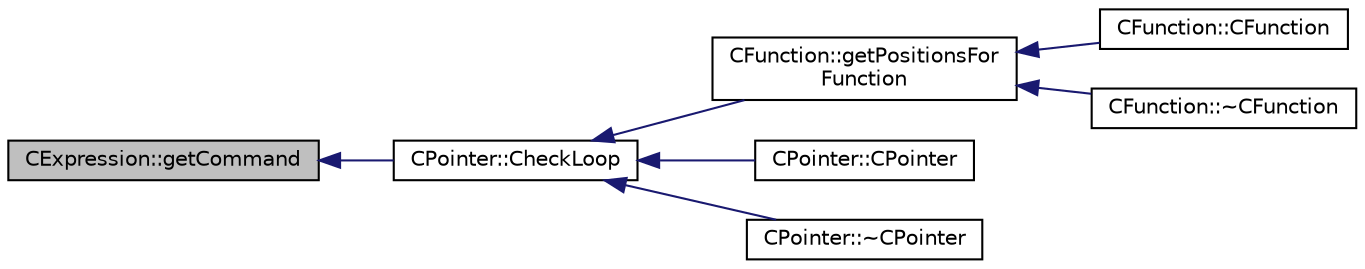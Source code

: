 digraph "CExpression::getCommand"
{
  edge [fontname="Helvetica",fontsize="10",labelfontname="Helvetica",labelfontsize="10"];
  node [fontname="Helvetica",fontsize="10",shape=record];
  rankdir="LR";
  Node1 [label="CExpression::getCommand",height=0.2,width=0.4,color="black", fillcolor="grey75", style="filled", fontcolor="black"];
  Node1 -> Node2 [dir="back",color="midnightblue",fontsize="10",style="solid",fontname="Helvetica"];
  Node2 [label="CPointer::CheckLoop",height=0.2,width=0.4,color="black", fillcolor="white", style="filled",URL="$classCPointer.html#a840d1c1bb985accb3e5d3bcc51c19aef"];
  Node2 -> Node3 [dir="back",color="midnightblue",fontsize="10",style="solid",fontname="Helvetica"];
  Node3 [label="CFunction::getPositionsFor\lFunction",height=0.2,width=0.4,color="black", fillcolor="white", style="filled",URL="$classCFunction.html#a6221a461183979abcd9c8e64b039e7a1"];
  Node3 -> Node4 [dir="back",color="midnightblue",fontsize="10",style="solid",fontname="Helvetica"];
  Node4 [label="CFunction::CFunction",height=0.2,width=0.4,color="black", fillcolor="white", style="filled",URL="$classCFunction.html#a13a7dfd477b00be3499c1dd1644fc072"];
  Node3 -> Node5 [dir="back",color="midnightblue",fontsize="10",style="solid",fontname="Helvetica"];
  Node5 [label="CFunction::~CFunction",height=0.2,width=0.4,color="black", fillcolor="white", style="filled",URL="$classCFunction.html#a05548ce113bdb82439cc315c58cc93f7"];
  Node2 -> Node6 [dir="back",color="midnightblue",fontsize="10",style="solid",fontname="Helvetica"];
  Node6 [label="CPointer::CPointer",height=0.2,width=0.4,color="black", fillcolor="white", style="filled",URL="$classCPointer.html#a2bde64a7692e2e03e67054d51d0fc94e"];
  Node2 -> Node7 [dir="back",color="midnightblue",fontsize="10",style="solid",fontname="Helvetica"];
  Node7 [label="CPointer::~CPointer",height=0.2,width=0.4,color="black", fillcolor="white", style="filled",URL="$classCPointer.html#a2c78aa0ce894318ae615511b1bec8869"];
}
